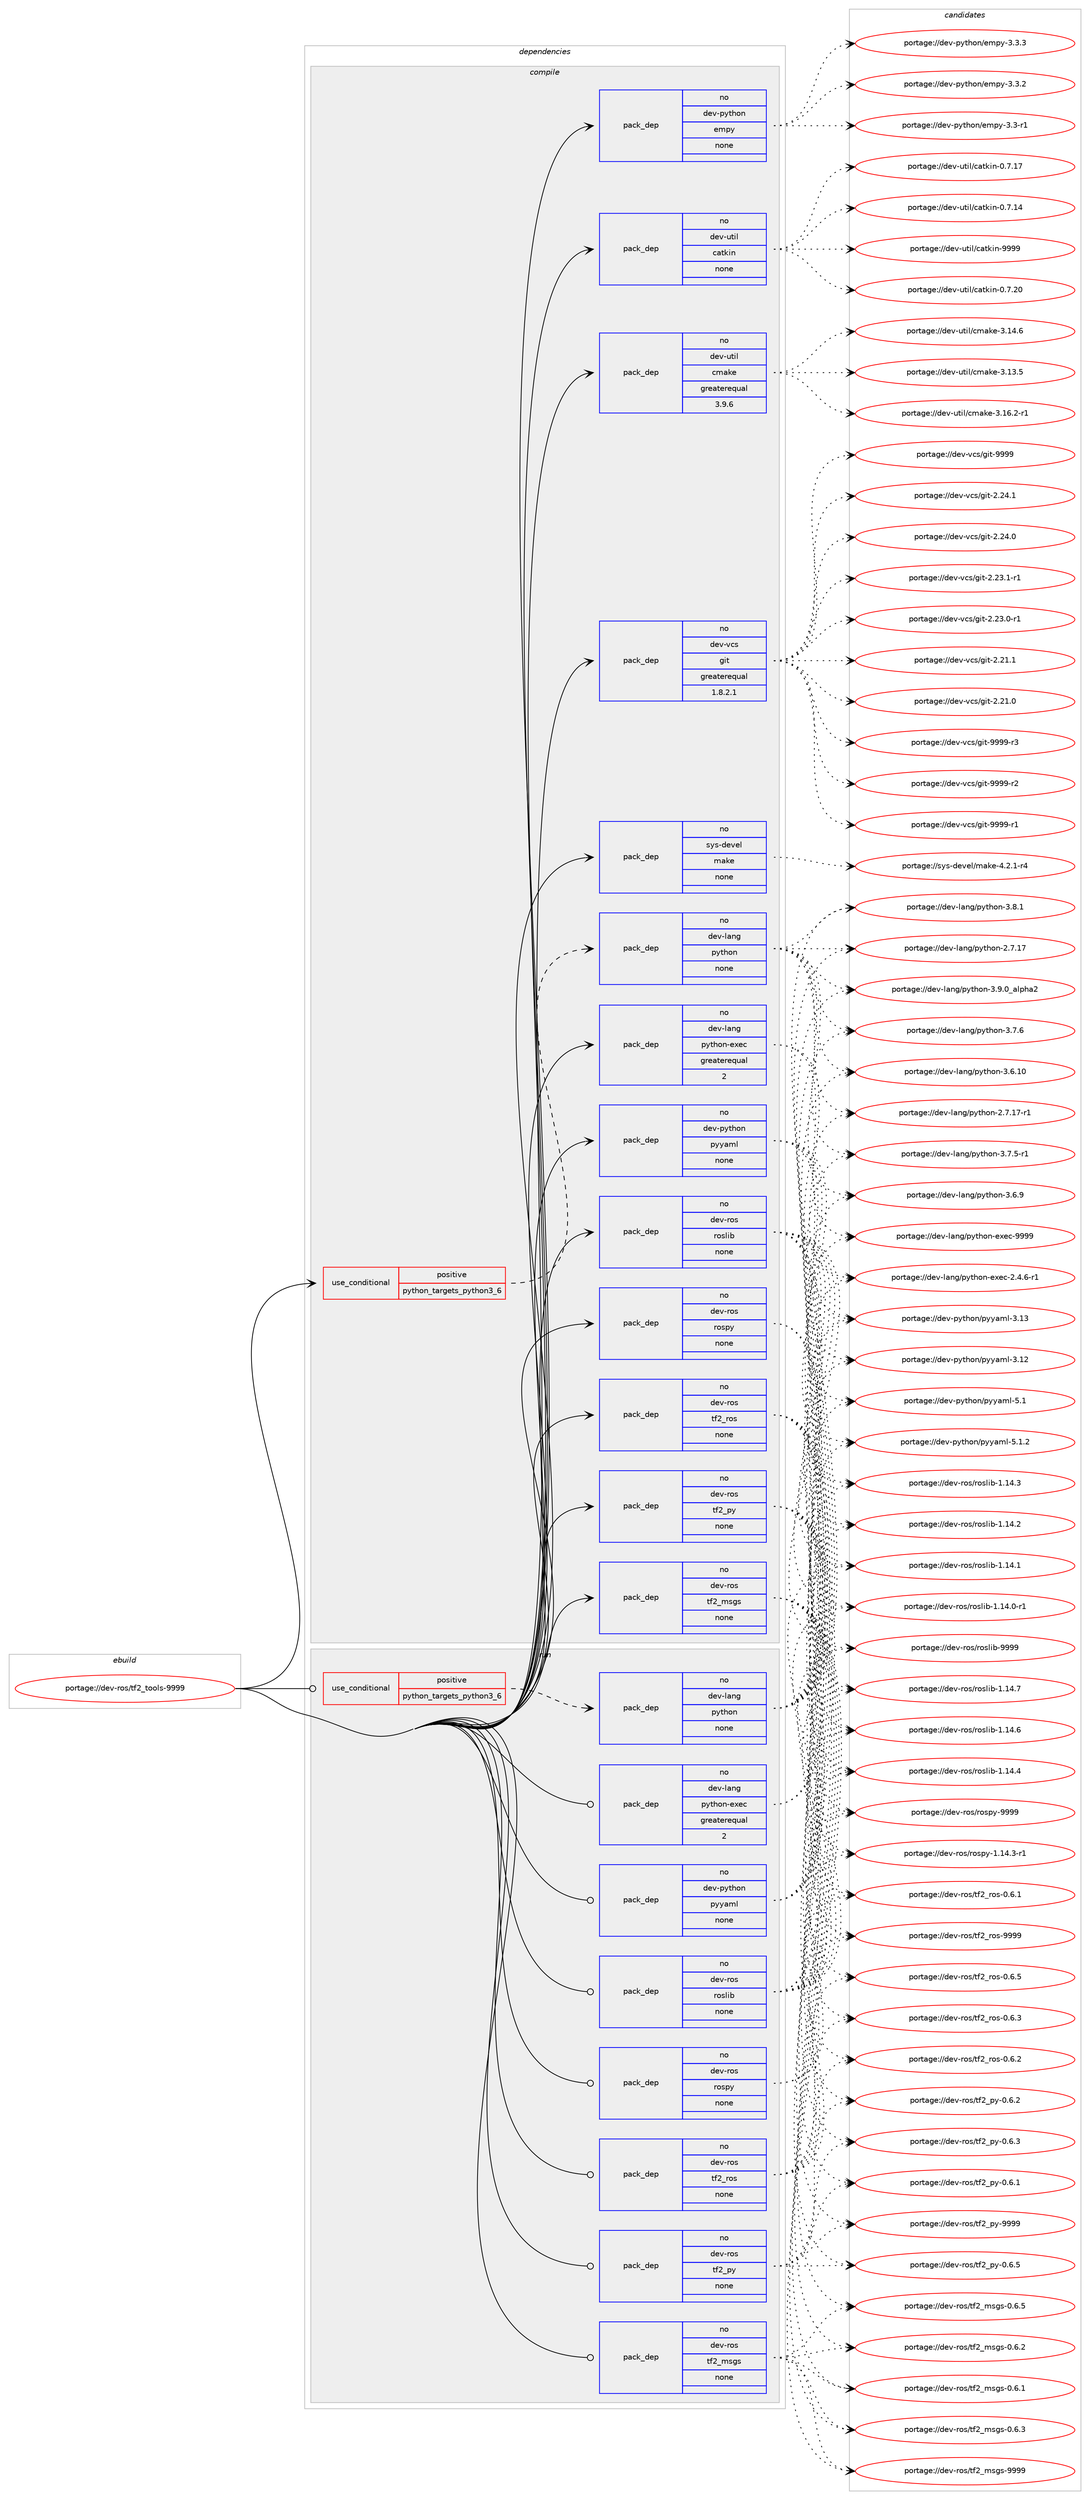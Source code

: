 digraph prolog {

# *************
# Graph options
# *************

newrank=true;
concentrate=true;
compound=true;
graph [rankdir=LR,fontname=Helvetica,fontsize=10,ranksep=1.5];#, ranksep=2.5, nodesep=0.2];
edge  [arrowhead=vee];
node  [fontname=Helvetica,fontsize=10];

# **********
# The ebuild
# **********

subgraph cluster_leftcol {
color=gray;
rank=same;
label=<<i>ebuild</i>>;
id [label="portage://dev-ros/tf2_tools-9999", color=red, width=4, href="../dev-ros/tf2_tools-9999.svg"];
}

# ****************
# The dependencies
# ****************

subgraph cluster_midcol {
color=gray;
label=<<i>dependencies</i>>;
subgraph cluster_compile {
fillcolor="#eeeeee";
style=filled;
label=<<i>compile</i>>;
subgraph cond95751 {
dependency374895 [label=<<TABLE BORDER="0" CELLBORDER="1" CELLSPACING="0" CELLPADDING="4"><TR><TD ROWSPAN="3" CELLPADDING="10">use_conditional</TD></TR><TR><TD>positive</TD></TR><TR><TD>python_targets_python3_6</TD></TR></TABLE>>, shape=none, color=red];
subgraph pack274291 {
dependency374896 [label=<<TABLE BORDER="0" CELLBORDER="1" CELLSPACING="0" CELLPADDING="4" WIDTH="220"><TR><TD ROWSPAN="6" CELLPADDING="30">pack_dep</TD></TR><TR><TD WIDTH="110">no</TD></TR><TR><TD>dev-lang</TD></TR><TR><TD>python</TD></TR><TR><TD>none</TD></TR><TR><TD></TD></TR></TABLE>>, shape=none, color=blue];
}
dependency374895:e -> dependency374896:w [weight=20,style="dashed",arrowhead="vee"];
}
id:e -> dependency374895:w [weight=20,style="solid",arrowhead="vee"];
subgraph pack274292 {
dependency374897 [label=<<TABLE BORDER="0" CELLBORDER="1" CELLSPACING="0" CELLPADDING="4" WIDTH="220"><TR><TD ROWSPAN="6" CELLPADDING="30">pack_dep</TD></TR><TR><TD WIDTH="110">no</TD></TR><TR><TD>dev-lang</TD></TR><TR><TD>python-exec</TD></TR><TR><TD>greaterequal</TD></TR><TR><TD>2</TD></TR></TABLE>>, shape=none, color=blue];
}
id:e -> dependency374897:w [weight=20,style="solid",arrowhead="vee"];
subgraph pack274293 {
dependency374898 [label=<<TABLE BORDER="0" CELLBORDER="1" CELLSPACING="0" CELLPADDING="4" WIDTH="220"><TR><TD ROWSPAN="6" CELLPADDING="30">pack_dep</TD></TR><TR><TD WIDTH="110">no</TD></TR><TR><TD>dev-python</TD></TR><TR><TD>empy</TD></TR><TR><TD>none</TD></TR><TR><TD></TD></TR></TABLE>>, shape=none, color=blue];
}
id:e -> dependency374898:w [weight=20,style="solid",arrowhead="vee"];
subgraph pack274294 {
dependency374899 [label=<<TABLE BORDER="0" CELLBORDER="1" CELLSPACING="0" CELLPADDING="4" WIDTH="220"><TR><TD ROWSPAN="6" CELLPADDING="30">pack_dep</TD></TR><TR><TD WIDTH="110">no</TD></TR><TR><TD>dev-python</TD></TR><TR><TD>pyyaml</TD></TR><TR><TD>none</TD></TR><TR><TD></TD></TR></TABLE>>, shape=none, color=blue];
}
id:e -> dependency374899:w [weight=20,style="solid",arrowhead="vee"];
subgraph pack274295 {
dependency374900 [label=<<TABLE BORDER="0" CELLBORDER="1" CELLSPACING="0" CELLPADDING="4" WIDTH="220"><TR><TD ROWSPAN="6" CELLPADDING="30">pack_dep</TD></TR><TR><TD WIDTH="110">no</TD></TR><TR><TD>dev-ros</TD></TR><TR><TD>roslib</TD></TR><TR><TD>none</TD></TR><TR><TD></TD></TR></TABLE>>, shape=none, color=blue];
}
id:e -> dependency374900:w [weight=20,style="solid",arrowhead="vee"];
subgraph pack274296 {
dependency374901 [label=<<TABLE BORDER="0" CELLBORDER="1" CELLSPACING="0" CELLPADDING="4" WIDTH="220"><TR><TD ROWSPAN="6" CELLPADDING="30">pack_dep</TD></TR><TR><TD WIDTH="110">no</TD></TR><TR><TD>dev-ros</TD></TR><TR><TD>rospy</TD></TR><TR><TD>none</TD></TR><TR><TD></TD></TR></TABLE>>, shape=none, color=blue];
}
id:e -> dependency374901:w [weight=20,style="solid",arrowhead="vee"];
subgraph pack274297 {
dependency374902 [label=<<TABLE BORDER="0" CELLBORDER="1" CELLSPACING="0" CELLPADDING="4" WIDTH="220"><TR><TD ROWSPAN="6" CELLPADDING="30">pack_dep</TD></TR><TR><TD WIDTH="110">no</TD></TR><TR><TD>dev-ros</TD></TR><TR><TD>tf2_msgs</TD></TR><TR><TD>none</TD></TR><TR><TD></TD></TR></TABLE>>, shape=none, color=blue];
}
id:e -> dependency374902:w [weight=20,style="solid",arrowhead="vee"];
subgraph pack274298 {
dependency374903 [label=<<TABLE BORDER="0" CELLBORDER="1" CELLSPACING="0" CELLPADDING="4" WIDTH="220"><TR><TD ROWSPAN="6" CELLPADDING="30">pack_dep</TD></TR><TR><TD WIDTH="110">no</TD></TR><TR><TD>dev-ros</TD></TR><TR><TD>tf2_py</TD></TR><TR><TD>none</TD></TR><TR><TD></TD></TR></TABLE>>, shape=none, color=blue];
}
id:e -> dependency374903:w [weight=20,style="solid",arrowhead="vee"];
subgraph pack274299 {
dependency374904 [label=<<TABLE BORDER="0" CELLBORDER="1" CELLSPACING="0" CELLPADDING="4" WIDTH="220"><TR><TD ROWSPAN="6" CELLPADDING="30">pack_dep</TD></TR><TR><TD WIDTH="110">no</TD></TR><TR><TD>dev-ros</TD></TR><TR><TD>tf2_ros</TD></TR><TR><TD>none</TD></TR><TR><TD></TD></TR></TABLE>>, shape=none, color=blue];
}
id:e -> dependency374904:w [weight=20,style="solid",arrowhead="vee"];
subgraph pack274300 {
dependency374905 [label=<<TABLE BORDER="0" CELLBORDER="1" CELLSPACING="0" CELLPADDING="4" WIDTH="220"><TR><TD ROWSPAN="6" CELLPADDING="30">pack_dep</TD></TR><TR><TD WIDTH="110">no</TD></TR><TR><TD>dev-util</TD></TR><TR><TD>catkin</TD></TR><TR><TD>none</TD></TR><TR><TD></TD></TR></TABLE>>, shape=none, color=blue];
}
id:e -> dependency374905:w [weight=20,style="solid",arrowhead="vee"];
subgraph pack274301 {
dependency374906 [label=<<TABLE BORDER="0" CELLBORDER="1" CELLSPACING="0" CELLPADDING="4" WIDTH="220"><TR><TD ROWSPAN="6" CELLPADDING="30">pack_dep</TD></TR><TR><TD WIDTH="110">no</TD></TR><TR><TD>dev-util</TD></TR><TR><TD>cmake</TD></TR><TR><TD>greaterequal</TD></TR><TR><TD>3.9.6</TD></TR></TABLE>>, shape=none, color=blue];
}
id:e -> dependency374906:w [weight=20,style="solid",arrowhead="vee"];
subgraph pack274302 {
dependency374907 [label=<<TABLE BORDER="0" CELLBORDER="1" CELLSPACING="0" CELLPADDING="4" WIDTH="220"><TR><TD ROWSPAN="6" CELLPADDING="30">pack_dep</TD></TR><TR><TD WIDTH="110">no</TD></TR><TR><TD>dev-vcs</TD></TR><TR><TD>git</TD></TR><TR><TD>greaterequal</TD></TR><TR><TD>1.8.2.1</TD></TR></TABLE>>, shape=none, color=blue];
}
id:e -> dependency374907:w [weight=20,style="solid",arrowhead="vee"];
subgraph pack274303 {
dependency374908 [label=<<TABLE BORDER="0" CELLBORDER="1" CELLSPACING="0" CELLPADDING="4" WIDTH="220"><TR><TD ROWSPAN="6" CELLPADDING="30">pack_dep</TD></TR><TR><TD WIDTH="110">no</TD></TR><TR><TD>sys-devel</TD></TR><TR><TD>make</TD></TR><TR><TD>none</TD></TR><TR><TD></TD></TR></TABLE>>, shape=none, color=blue];
}
id:e -> dependency374908:w [weight=20,style="solid",arrowhead="vee"];
}
subgraph cluster_compileandrun {
fillcolor="#eeeeee";
style=filled;
label=<<i>compile and run</i>>;
}
subgraph cluster_run {
fillcolor="#eeeeee";
style=filled;
label=<<i>run</i>>;
subgraph cond95752 {
dependency374909 [label=<<TABLE BORDER="0" CELLBORDER="1" CELLSPACING="0" CELLPADDING="4"><TR><TD ROWSPAN="3" CELLPADDING="10">use_conditional</TD></TR><TR><TD>positive</TD></TR><TR><TD>python_targets_python3_6</TD></TR></TABLE>>, shape=none, color=red];
subgraph pack274304 {
dependency374910 [label=<<TABLE BORDER="0" CELLBORDER="1" CELLSPACING="0" CELLPADDING="4" WIDTH="220"><TR><TD ROWSPAN="6" CELLPADDING="30">pack_dep</TD></TR><TR><TD WIDTH="110">no</TD></TR><TR><TD>dev-lang</TD></TR><TR><TD>python</TD></TR><TR><TD>none</TD></TR><TR><TD></TD></TR></TABLE>>, shape=none, color=blue];
}
dependency374909:e -> dependency374910:w [weight=20,style="dashed",arrowhead="vee"];
}
id:e -> dependency374909:w [weight=20,style="solid",arrowhead="odot"];
subgraph pack274305 {
dependency374911 [label=<<TABLE BORDER="0" CELLBORDER="1" CELLSPACING="0" CELLPADDING="4" WIDTH="220"><TR><TD ROWSPAN="6" CELLPADDING="30">pack_dep</TD></TR><TR><TD WIDTH="110">no</TD></TR><TR><TD>dev-lang</TD></TR><TR><TD>python-exec</TD></TR><TR><TD>greaterequal</TD></TR><TR><TD>2</TD></TR></TABLE>>, shape=none, color=blue];
}
id:e -> dependency374911:w [weight=20,style="solid",arrowhead="odot"];
subgraph pack274306 {
dependency374912 [label=<<TABLE BORDER="0" CELLBORDER="1" CELLSPACING="0" CELLPADDING="4" WIDTH="220"><TR><TD ROWSPAN="6" CELLPADDING="30">pack_dep</TD></TR><TR><TD WIDTH="110">no</TD></TR><TR><TD>dev-python</TD></TR><TR><TD>pyyaml</TD></TR><TR><TD>none</TD></TR><TR><TD></TD></TR></TABLE>>, shape=none, color=blue];
}
id:e -> dependency374912:w [weight=20,style="solid",arrowhead="odot"];
subgraph pack274307 {
dependency374913 [label=<<TABLE BORDER="0" CELLBORDER="1" CELLSPACING="0" CELLPADDING="4" WIDTH="220"><TR><TD ROWSPAN="6" CELLPADDING="30">pack_dep</TD></TR><TR><TD WIDTH="110">no</TD></TR><TR><TD>dev-ros</TD></TR><TR><TD>roslib</TD></TR><TR><TD>none</TD></TR><TR><TD></TD></TR></TABLE>>, shape=none, color=blue];
}
id:e -> dependency374913:w [weight=20,style="solid",arrowhead="odot"];
subgraph pack274308 {
dependency374914 [label=<<TABLE BORDER="0" CELLBORDER="1" CELLSPACING="0" CELLPADDING="4" WIDTH="220"><TR><TD ROWSPAN="6" CELLPADDING="30">pack_dep</TD></TR><TR><TD WIDTH="110">no</TD></TR><TR><TD>dev-ros</TD></TR><TR><TD>rospy</TD></TR><TR><TD>none</TD></TR><TR><TD></TD></TR></TABLE>>, shape=none, color=blue];
}
id:e -> dependency374914:w [weight=20,style="solid",arrowhead="odot"];
subgraph pack274309 {
dependency374915 [label=<<TABLE BORDER="0" CELLBORDER="1" CELLSPACING="0" CELLPADDING="4" WIDTH="220"><TR><TD ROWSPAN="6" CELLPADDING="30">pack_dep</TD></TR><TR><TD WIDTH="110">no</TD></TR><TR><TD>dev-ros</TD></TR><TR><TD>tf2_msgs</TD></TR><TR><TD>none</TD></TR><TR><TD></TD></TR></TABLE>>, shape=none, color=blue];
}
id:e -> dependency374915:w [weight=20,style="solid",arrowhead="odot"];
subgraph pack274310 {
dependency374916 [label=<<TABLE BORDER="0" CELLBORDER="1" CELLSPACING="0" CELLPADDING="4" WIDTH="220"><TR><TD ROWSPAN="6" CELLPADDING="30">pack_dep</TD></TR><TR><TD WIDTH="110">no</TD></TR><TR><TD>dev-ros</TD></TR><TR><TD>tf2_py</TD></TR><TR><TD>none</TD></TR><TR><TD></TD></TR></TABLE>>, shape=none, color=blue];
}
id:e -> dependency374916:w [weight=20,style="solid",arrowhead="odot"];
subgraph pack274311 {
dependency374917 [label=<<TABLE BORDER="0" CELLBORDER="1" CELLSPACING="0" CELLPADDING="4" WIDTH="220"><TR><TD ROWSPAN="6" CELLPADDING="30">pack_dep</TD></TR><TR><TD WIDTH="110">no</TD></TR><TR><TD>dev-ros</TD></TR><TR><TD>tf2_ros</TD></TR><TR><TD>none</TD></TR><TR><TD></TD></TR></TABLE>>, shape=none, color=blue];
}
id:e -> dependency374917:w [weight=20,style="solid",arrowhead="odot"];
}
}

# **************
# The candidates
# **************

subgraph cluster_choices {
rank=same;
color=gray;
label=<<i>candidates</i>>;

subgraph choice274291 {
color=black;
nodesep=1;
choice10010111845108971101034711212111610411111045514657464895971081121049750 [label="portage://dev-lang/python-3.9.0_alpha2", color=red, width=4,href="../dev-lang/python-3.9.0_alpha2.svg"];
choice100101118451089711010347112121116104111110455146564649 [label="portage://dev-lang/python-3.8.1", color=red, width=4,href="../dev-lang/python-3.8.1.svg"];
choice100101118451089711010347112121116104111110455146554654 [label="portage://dev-lang/python-3.7.6", color=red, width=4,href="../dev-lang/python-3.7.6.svg"];
choice1001011184510897110103471121211161041111104551465546534511449 [label="portage://dev-lang/python-3.7.5-r1", color=red, width=4,href="../dev-lang/python-3.7.5-r1.svg"];
choice100101118451089711010347112121116104111110455146544657 [label="portage://dev-lang/python-3.6.9", color=red, width=4,href="../dev-lang/python-3.6.9.svg"];
choice10010111845108971101034711212111610411111045514654464948 [label="portage://dev-lang/python-3.6.10", color=red, width=4,href="../dev-lang/python-3.6.10.svg"];
choice100101118451089711010347112121116104111110455046554649554511449 [label="portage://dev-lang/python-2.7.17-r1", color=red, width=4,href="../dev-lang/python-2.7.17-r1.svg"];
choice10010111845108971101034711212111610411111045504655464955 [label="portage://dev-lang/python-2.7.17", color=red, width=4,href="../dev-lang/python-2.7.17.svg"];
dependency374896:e -> choice10010111845108971101034711212111610411111045514657464895971081121049750:w [style=dotted,weight="100"];
dependency374896:e -> choice100101118451089711010347112121116104111110455146564649:w [style=dotted,weight="100"];
dependency374896:e -> choice100101118451089711010347112121116104111110455146554654:w [style=dotted,weight="100"];
dependency374896:e -> choice1001011184510897110103471121211161041111104551465546534511449:w [style=dotted,weight="100"];
dependency374896:e -> choice100101118451089711010347112121116104111110455146544657:w [style=dotted,weight="100"];
dependency374896:e -> choice10010111845108971101034711212111610411111045514654464948:w [style=dotted,weight="100"];
dependency374896:e -> choice100101118451089711010347112121116104111110455046554649554511449:w [style=dotted,weight="100"];
dependency374896:e -> choice10010111845108971101034711212111610411111045504655464955:w [style=dotted,weight="100"];
}
subgraph choice274292 {
color=black;
nodesep=1;
choice10010111845108971101034711212111610411111045101120101994557575757 [label="portage://dev-lang/python-exec-9999", color=red, width=4,href="../dev-lang/python-exec-9999.svg"];
choice10010111845108971101034711212111610411111045101120101994550465246544511449 [label="portage://dev-lang/python-exec-2.4.6-r1", color=red, width=4,href="../dev-lang/python-exec-2.4.6-r1.svg"];
dependency374897:e -> choice10010111845108971101034711212111610411111045101120101994557575757:w [style=dotted,weight="100"];
dependency374897:e -> choice10010111845108971101034711212111610411111045101120101994550465246544511449:w [style=dotted,weight="100"];
}
subgraph choice274293 {
color=black;
nodesep=1;
choice1001011184511212111610411111047101109112121455146514651 [label="portage://dev-python/empy-3.3.3", color=red, width=4,href="../dev-python/empy-3.3.3.svg"];
choice1001011184511212111610411111047101109112121455146514650 [label="portage://dev-python/empy-3.3.2", color=red, width=4,href="../dev-python/empy-3.3.2.svg"];
choice1001011184511212111610411111047101109112121455146514511449 [label="portage://dev-python/empy-3.3-r1", color=red, width=4,href="../dev-python/empy-3.3-r1.svg"];
dependency374898:e -> choice1001011184511212111610411111047101109112121455146514651:w [style=dotted,weight="100"];
dependency374898:e -> choice1001011184511212111610411111047101109112121455146514650:w [style=dotted,weight="100"];
dependency374898:e -> choice1001011184511212111610411111047101109112121455146514511449:w [style=dotted,weight="100"];
}
subgraph choice274294 {
color=black;
nodesep=1;
choice100101118451121211161041111104711212112197109108455346494650 [label="portage://dev-python/pyyaml-5.1.2", color=red, width=4,href="../dev-python/pyyaml-5.1.2.svg"];
choice10010111845112121116104111110471121211219710910845534649 [label="portage://dev-python/pyyaml-5.1", color=red, width=4,href="../dev-python/pyyaml-5.1.svg"];
choice1001011184511212111610411111047112121121971091084551464951 [label="portage://dev-python/pyyaml-3.13", color=red, width=4,href="../dev-python/pyyaml-3.13.svg"];
choice1001011184511212111610411111047112121121971091084551464950 [label="portage://dev-python/pyyaml-3.12", color=red, width=4,href="../dev-python/pyyaml-3.12.svg"];
dependency374899:e -> choice100101118451121211161041111104711212112197109108455346494650:w [style=dotted,weight="100"];
dependency374899:e -> choice10010111845112121116104111110471121211219710910845534649:w [style=dotted,weight="100"];
dependency374899:e -> choice1001011184511212111610411111047112121121971091084551464951:w [style=dotted,weight="100"];
dependency374899:e -> choice1001011184511212111610411111047112121121971091084551464950:w [style=dotted,weight="100"];
}
subgraph choice274295 {
color=black;
nodesep=1;
choice1001011184511411111547114111115108105984557575757 [label="portage://dev-ros/roslib-9999", color=red, width=4,href="../dev-ros/roslib-9999.svg"];
choice10010111845114111115471141111151081059845494649524655 [label="portage://dev-ros/roslib-1.14.7", color=red, width=4,href="../dev-ros/roslib-1.14.7.svg"];
choice10010111845114111115471141111151081059845494649524654 [label="portage://dev-ros/roslib-1.14.6", color=red, width=4,href="../dev-ros/roslib-1.14.6.svg"];
choice10010111845114111115471141111151081059845494649524652 [label="portage://dev-ros/roslib-1.14.4", color=red, width=4,href="../dev-ros/roslib-1.14.4.svg"];
choice10010111845114111115471141111151081059845494649524651 [label="portage://dev-ros/roslib-1.14.3", color=red, width=4,href="../dev-ros/roslib-1.14.3.svg"];
choice10010111845114111115471141111151081059845494649524650 [label="portage://dev-ros/roslib-1.14.2", color=red, width=4,href="../dev-ros/roslib-1.14.2.svg"];
choice10010111845114111115471141111151081059845494649524649 [label="portage://dev-ros/roslib-1.14.1", color=red, width=4,href="../dev-ros/roslib-1.14.1.svg"];
choice100101118451141111154711411111510810598454946495246484511449 [label="portage://dev-ros/roslib-1.14.0-r1", color=red, width=4,href="../dev-ros/roslib-1.14.0-r1.svg"];
dependency374900:e -> choice1001011184511411111547114111115108105984557575757:w [style=dotted,weight="100"];
dependency374900:e -> choice10010111845114111115471141111151081059845494649524655:w [style=dotted,weight="100"];
dependency374900:e -> choice10010111845114111115471141111151081059845494649524654:w [style=dotted,weight="100"];
dependency374900:e -> choice10010111845114111115471141111151081059845494649524652:w [style=dotted,weight="100"];
dependency374900:e -> choice10010111845114111115471141111151081059845494649524651:w [style=dotted,weight="100"];
dependency374900:e -> choice10010111845114111115471141111151081059845494649524650:w [style=dotted,weight="100"];
dependency374900:e -> choice10010111845114111115471141111151081059845494649524649:w [style=dotted,weight="100"];
dependency374900:e -> choice100101118451141111154711411111510810598454946495246484511449:w [style=dotted,weight="100"];
}
subgraph choice274296 {
color=black;
nodesep=1;
choice10010111845114111115471141111151121214557575757 [label="portage://dev-ros/rospy-9999", color=red, width=4,href="../dev-ros/rospy-9999.svg"];
choice1001011184511411111547114111115112121454946495246514511449 [label="portage://dev-ros/rospy-1.14.3-r1", color=red, width=4,href="../dev-ros/rospy-1.14.3-r1.svg"];
dependency374901:e -> choice10010111845114111115471141111151121214557575757:w [style=dotted,weight="100"];
dependency374901:e -> choice1001011184511411111547114111115112121454946495246514511449:w [style=dotted,weight="100"];
}
subgraph choice274297 {
color=black;
nodesep=1;
choice100101118451141111154711610250951091151031154557575757 [label="portage://dev-ros/tf2_msgs-9999", color=red, width=4,href="../dev-ros/tf2_msgs-9999.svg"];
choice10010111845114111115471161025095109115103115454846544653 [label="portage://dev-ros/tf2_msgs-0.6.5", color=red, width=4,href="../dev-ros/tf2_msgs-0.6.5.svg"];
choice10010111845114111115471161025095109115103115454846544651 [label="portage://dev-ros/tf2_msgs-0.6.3", color=red, width=4,href="../dev-ros/tf2_msgs-0.6.3.svg"];
choice10010111845114111115471161025095109115103115454846544650 [label="portage://dev-ros/tf2_msgs-0.6.2", color=red, width=4,href="../dev-ros/tf2_msgs-0.6.2.svg"];
choice10010111845114111115471161025095109115103115454846544649 [label="portage://dev-ros/tf2_msgs-0.6.1", color=red, width=4,href="../dev-ros/tf2_msgs-0.6.1.svg"];
dependency374902:e -> choice100101118451141111154711610250951091151031154557575757:w [style=dotted,weight="100"];
dependency374902:e -> choice10010111845114111115471161025095109115103115454846544653:w [style=dotted,weight="100"];
dependency374902:e -> choice10010111845114111115471161025095109115103115454846544651:w [style=dotted,weight="100"];
dependency374902:e -> choice10010111845114111115471161025095109115103115454846544650:w [style=dotted,weight="100"];
dependency374902:e -> choice10010111845114111115471161025095109115103115454846544649:w [style=dotted,weight="100"];
}
subgraph choice274298 {
color=black;
nodesep=1;
choice100101118451141111154711610250951121214557575757 [label="portage://dev-ros/tf2_py-9999", color=red, width=4,href="../dev-ros/tf2_py-9999.svg"];
choice10010111845114111115471161025095112121454846544653 [label="portage://dev-ros/tf2_py-0.6.5", color=red, width=4,href="../dev-ros/tf2_py-0.6.5.svg"];
choice10010111845114111115471161025095112121454846544651 [label="portage://dev-ros/tf2_py-0.6.3", color=red, width=4,href="../dev-ros/tf2_py-0.6.3.svg"];
choice10010111845114111115471161025095112121454846544650 [label="portage://dev-ros/tf2_py-0.6.2", color=red, width=4,href="../dev-ros/tf2_py-0.6.2.svg"];
choice10010111845114111115471161025095112121454846544649 [label="portage://dev-ros/tf2_py-0.6.1", color=red, width=4,href="../dev-ros/tf2_py-0.6.1.svg"];
dependency374903:e -> choice100101118451141111154711610250951121214557575757:w [style=dotted,weight="100"];
dependency374903:e -> choice10010111845114111115471161025095112121454846544653:w [style=dotted,weight="100"];
dependency374903:e -> choice10010111845114111115471161025095112121454846544651:w [style=dotted,weight="100"];
dependency374903:e -> choice10010111845114111115471161025095112121454846544650:w [style=dotted,weight="100"];
dependency374903:e -> choice10010111845114111115471161025095112121454846544649:w [style=dotted,weight="100"];
}
subgraph choice274299 {
color=black;
nodesep=1;
choice100101118451141111154711610250951141111154557575757 [label="portage://dev-ros/tf2_ros-9999", color=red, width=4,href="../dev-ros/tf2_ros-9999.svg"];
choice10010111845114111115471161025095114111115454846544653 [label="portage://dev-ros/tf2_ros-0.6.5", color=red, width=4,href="../dev-ros/tf2_ros-0.6.5.svg"];
choice10010111845114111115471161025095114111115454846544651 [label="portage://dev-ros/tf2_ros-0.6.3", color=red, width=4,href="../dev-ros/tf2_ros-0.6.3.svg"];
choice10010111845114111115471161025095114111115454846544650 [label="portage://dev-ros/tf2_ros-0.6.2", color=red, width=4,href="../dev-ros/tf2_ros-0.6.2.svg"];
choice10010111845114111115471161025095114111115454846544649 [label="portage://dev-ros/tf2_ros-0.6.1", color=red, width=4,href="../dev-ros/tf2_ros-0.6.1.svg"];
dependency374904:e -> choice100101118451141111154711610250951141111154557575757:w [style=dotted,weight="100"];
dependency374904:e -> choice10010111845114111115471161025095114111115454846544653:w [style=dotted,weight="100"];
dependency374904:e -> choice10010111845114111115471161025095114111115454846544651:w [style=dotted,weight="100"];
dependency374904:e -> choice10010111845114111115471161025095114111115454846544650:w [style=dotted,weight="100"];
dependency374904:e -> choice10010111845114111115471161025095114111115454846544649:w [style=dotted,weight="100"];
}
subgraph choice274300 {
color=black;
nodesep=1;
choice100101118451171161051084799971161071051104557575757 [label="portage://dev-util/catkin-9999", color=red, width=4,href="../dev-util/catkin-9999.svg"];
choice1001011184511711610510847999711610710511045484655465048 [label="portage://dev-util/catkin-0.7.20", color=red, width=4,href="../dev-util/catkin-0.7.20.svg"];
choice1001011184511711610510847999711610710511045484655464955 [label="portage://dev-util/catkin-0.7.17", color=red, width=4,href="../dev-util/catkin-0.7.17.svg"];
choice1001011184511711610510847999711610710511045484655464952 [label="portage://dev-util/catkin-0.7.14", color=red, width=4,href="../dev-util/catkin-0.7.14.svg"];
dependency374905:e -> choice100101118451171161051084799971161071051104557575757:w [style=dotted,weight="100"];
dependency374905:e -> choice1001011184511711610510847999711610710511045484655465048:w [style=dotted,weight="100"];
dependency374905:e -> choice1001011184511711610510847999711610710511045484655464955:w [style=dotted,weight="100"];
dependency374905:e -> choice1001011184511711610510847999711610710511045484655464952:w [style=dotted,weight="100"];
}
subgraph choice274301 {
color=black;
nodesep=1;
choice10010111845117116105108479910997107101455146495446504511449 [label="portage://dev-util/cmake-3.16.2-r1", color=red, width=4,href="../dev-util/cmake-3.16.2-r1.svg"];
choice1001011184511711610510847991099710710145514649524654 [label="portage://dev-util/cmake-3.14.6", color=red, width=4,href="../dev-util/cmake-3.14.6.svg"];
choice1001011184511711610510847991099710710145514649514653 [label="portage://dev-util/cmake-3.13.5", color=red, width=4,href="../dev-util/cmake-3.13.5.svg"];
dependency374906:e -> choice10010111845117116105108479910997107101455146495446504511449:w [style=dotted,weight="100"];
dependency374906:e -> choice1001011184511711610510847991099710710145514649524654:w [style=dotted,weight="100"];
dependency374906:e -> choice1001011184511711610510847991099710710145514649514653:w [style=dotted,weight="100"];
}
subgraph choice274302 {
color=black;
nodesep=1;
choice10010111845118991154710310511645575757574511451 [label="portage://dev-vcs/git-9999-r3", color=red, width=4,href="../dev-vcs/git-9999-r3.svg"];
choice10010111845118991154710310511645575757574511450 [label="portage://dev-vcs/git-9999-r2", color=red, width=4,href="../dev-vcs/git-9999-r2.svg"];
choice10010111845118991154710310511645575757574511449 [label="portage://dev-vcs/git-9999-r1", color=red, width=4,href="../dev-vcs/git-9999-r1.svg"];
choice1001011184511899115471031051164557575757 [label="portage://dev-vcs/git-9999", color=red, width=4,href="../dev-vcs/git-9999.svg"];
choice10010111845118991154710310511645504650524649 [label="portage://dev-vcs/git-2.24.1", color=red, width=4,href="../dev-vcs/git-2.24.1.svg"];
choice10010111845118991154710310511645504650524648 [label="portage://dev-vcs/git-2.24.0", color=red, width=4,href="../dev-vcs/git-2.24.0.svg"];
choice100101118451189911547103105116455046505146494511449 [label="portage://dev-vcs/git-2.23.1-r1", color=red, width=4,href="../dev-vcs/git-2.23.1-r1.svg"];
choice100101118451189911547103105116455046505146484511449 [label="portage://dev-vcs/git-2.23.0-r1", color=red, width=4,href="../dev-vcs/git-2.23.0-r1.svg"];
choice10010111845118991154710310511645504650494649 [label="portage://dev-vcs/git-2.21.1", color=red, width=4,href="../dev-vcs/git-2.21.1.svg"];
choice10010111845118991154710310511645504650494648 [label="portage://dev-vcs/git-2.21.0", color=red, width=4,href="../dev-vcs/git-2.21.0.svg"];
dependency374907:e -> choice10010111845118991154710310511645575757574511451:w [style=dotted,weight="100"];
dependency374907:e -> choice10010111845118991154710310511645575757574511450:w [style=dotted,weight="100"];
dependency374907:e -> choice10010111845118991154710310511645575757574511449:w [style=dotted,weight="100"];
dependency374907:e -> choice1001011184511899115471031051164557575757:w [style=dotted,weight="100"];
dependency374907:e -> choice10010111845118991154710310511645504650524649:w [style=dotted,weight="100"];
dependency374907:e -> choice10010111845118991154710310511645504650524648:w [style=dotted,weight="100"];
dependency374907:e -> choice100101118451189911547103105116455046505146494511449:w [style=dotted,weight="100"];
dependency374907:e -> choice100101118451189911547103105116455046505146484511449:w [style=dotted,weight="100"];
dependency374907:e -> choice10010111845118991154710310511645504650494649:w [style=dotted,weight="100"];
dependency374907:e -> choice10010111845118991154710310511645504650494648:w [style=dotted,weight="100"];
}
subgraph choice274303 {
color=black;
nodesep=1;
choice1151211154510010111810110847109971071014552465046494511452 [label="portage://sys-devel/make-4.2.1-r4", color=red, width=4,href="../sys-devel/make-4.2.1-r4.svg"];
dependency374908:e -> choice1151211154510010111810110847109971071014552465046494511452:w [style=dotted,weight="100"];
}
subgraph choice274304 {
color=black;
nodesep=1;
choice10010111845108971101034711212111610411111045514657464895971081121049750 [label="portage://dev-lang/python-3.9.0_alpha2", color=red, width=4,href="../dev-lang/python-3.9.0_alpha2.svg"];
choice100101118451089711010347112121116104111110455146564649 [label="portage://dev-lang/python-3.8.1", color=red, width=4,href="../dev-lang/python-3.8.1.svg"];
choice100101118451089711010347112121116104111110455146554654 [label="portage://dev-lang/python-3.7.6", color=red, width=4,href="../dev-lang/python-3.7.6.svg"];
choice1001011184510897110103471121211161041111104551465546534511449 [label="portage://dev-lang/python-3.7.5-r1", color=red, width=4,href="../dev-lang/python-3.7.5-r1.svg"];
choice100101118451089711010347112121116104111110455146544657 [label="portage://dev-lang/python-3.6.9", color=red, width=4,href="../dev-lang/python-3.6.9.svg"];
choice10010111845108971101034711212111610411111045514654464948 [label="portage://dev-lang/python-3.6.10", color=red, width=4,href="../dev-lang/python-3.6.10.svg"];
choice100101118451089711010347112121116104111110455046554649554511449 [label="portage://dev-lang/python-2.7.17-r1", color=red, width=4,href="../dev-lang/python-2.7.17-r1.svg"];
choice10010111845108971101034711212111610411111045504655464955 [label="portage://dev-lang/python-2.7.17", color=red, width=4,href="../dev-lang/python-2.7.17.svg"];
dependency374910:e -> choice10010111845108971101034711212111610411111045514657464895971081121049750:w [style=dotted,weight="100"];
dependency374910:e -> choice100101118451089711010347112121116104111110455146564649:w [style=dotted,weight="100"];
dependency374910:e -> choice100101118451089711010347112121116104111110455146554654:w [style=dotted,weight="100"];
dependency374910:e -> choice1001011184510897110103471121211161041111104551465546534511449:w [style=dotted,weight="100"];
dependency374910:e -> choice100101118451089711010347112121116104111110455146544657:w [style=dotted,weight="100"];
dependency374910:e -> choice10010111845108971101034711212111610411111045514654464948:w [style=dotted,weight="100"];
dependency374910:e -> choice100101118451089711010347112121116104111110455046554649554511449:w [style=dotted,weight="100"];
dependency374910:e -> choice10010111845108971101034711212111610411111045504655464955:w [style=dotted,weight="100"];
}
subgraph choice274305 {
color=black;
nodesep=1;
choice10010111845108971101034711212111610411111045101120101994557575757 [label="portage://dev-lang/python-exec-9999", color=red, width=4,href="../dev-lang/python-exec-9999.svg"];
choice10010111845108971101034711212111610411111045101120101994550465246544511449 [label="portage://dev-lang/python-exec-2.4.6-r1", color=red, width=4,href="../dev-lang/python-exec-2.4.6-r1.svg"];
dependency374911:e -> choice10010111845108971101034711212111610411111045101120101994557575757:w [style=dotted,weight="100"];
dependency374911:e -> choice10010111845108971101034711212111610411111045101120101994550465246544511449:w [style=dotted,weight="100"];
}
subgraph choice274306 {
color=black;
nodesep=1;
choice100101118451121211161041111104711212112197109108455346494650 [label="portage://dev-python/pyyaml-5.1.2", color=red, width=4,href="../dev-python/pyyaml-5.1.2.svg"];
choice10010111845112121116104111110471121211219710910845534649 [label="portage://dev-python/pyyaml-5.1", color=red, width=4,href="../dev-python/pyyaml-5.1.svg"];
choice1001011184511212111610411111047112121121971091084551464951 [label="portage://dev-python/pyyaml-3.13", color=red, width=4,href="../dev-python/pyyaml-3.13.svg"];
choice1001011184511212111610411111047112121121971091084551464950 [label="portage://dev-python/pyyaml-3.12", color=red, width=4,href="../dev-python/pyyaml-3.12.svg"];
dependency374912:e -> choice100101118451121211161041111104711212112197109108455346494650:w [style=dotted,weight="100"];
dependency374912:e -> choice10010111845112121116104111110471121211219710910845534649:w [style=dotted,weight="100"];
dependency374912:e -> choice1001011184511212111610411111047112121121971091084551464951:w [style=dotted,weight="100"];
dependency374912:e -> choice1001011184511212111610411111047112121121971091084551464950:w [style=dotted,weight="100"];
}
subgraph choice274307 {
color=black;
nodesep=1;
choice1001011184511411111547114111115108105984557575757 [label="portage://dev-ros/roslib-9999", color=red, width=4,href="../dev-ros/roslib-9999.svg"];
choice10010111845114111115471141111151081059845494649524655 [label="portage://dev-ros/roslib-1.14.7", color=red, width=4,href="../dev-ros/roslib-1.14.7.svg"];
choice10010111845114111115471141111151081059845494649524654 [label="portage://dev-ros/roslib-1.14.6", color=red, width=4,href="../dev-ros/roslib-1.14.6.svg"];
choice10010111845114111115471141111151081059845494649524652 [label="portage://dev-ros/roslib-1.14.4", color=red, width=4,href="../dev-ros/roslib-1.14.4.svg"];
choice10010111845114111115471141111151081059845494649524651 [label="portage://dev-ros/roslib-1.14.3", color=red, width=4,href="../dev-ros/roslib-1.14.3.svg"];
choice10010111845114111115471141111151081059845494649524650 [label="portage://dev-ros/roslib-1.14.2", color=red, width=4,href="../dev-ros/roslib-1.14.2.svg"];
choice10010111845114111115471141111151081059845494649524649 [label="portage://dev-ros/roslib-1.14.1", color=red, width=4,href="../dev-ros/roslib-1.14.1.svg"];
choice100101118451141111154711411111510810598454946495246484511449 [label="portage://dev-ros/roslib-1.14.0-r1", color=red, width=4,href="../dev-ros/roslib-1.14.0-r1.svg"];
dependency374913:e -> choice1001011184511411111547114111115108105984557575757:w [style=dotted,weight="100"];
dependency374913:e -> choice10010111845114111115471141111151081059845494649524655:w [style=dotted,weight="100"];
dependency374913:e -> choice10010111845114111115471141111151081059845494649524654:w [style=dotted,weight="100"];
dependency374913:e -> choice10010111845114111115471141111151081059845494649524652:w [style=dotted,weight="100"];
dependency374913:e -> choice10010111845114111115471141111151081059845494649524651:w [style=dotted,weight="100"];
dependency374913:e -> choice10010111845114111115471141111151081059845494649524650:w [style=dotted,weight="100"];
dependency374913:e -> choice10010111845114111115471141111151081059845494649524649:w [style=dotted,weight="100"];
dependency374913:e -> choice100101118451141111154711411111510810598454946495246484511449:w [style=dotted,weight="100"];
}
subgraph choice274308 {
color=black;
nodesep=1;
choice10010111845114111115471141111151121214557575757 [label="portage://dev-ros/rospy-9999", color=red, width=4,href="../dev-ros/rospy-9999.svg"];
choice1001011184511411111547114111115112121454946495246514511449 [label="portage://dev-ros/rospy-1.14.3-r1", color=red, width=4,href="../dev-ros/rospy-1.14.3-r1.svg"];
dependency374914:e -> choice10010111845114111115471141111151121214557575757:w [style=dotted,weight="100"];
dependency374914:e -> choice1001011184511411111547114111115112121454946495246514511449:w [style=dotted,weight="100"];
}
subgraph choice274309 {
color=black;
nodesep=1;
choice100101118451141111154711610250951091151031154557575757 [label="portage://dev-ros/tf2_msgs-9999", color=red, width=4,href="../dev-ros/tf2_msgs-9999.svg"];
choice10010111845114111115471161025095109115103115454846544653 [label="portage://dev-ros/tf2_msgs-0.6.5", color=red, width=4,href="../dev-ros/tf2_msgs-0.6.5.svg"];
choice10010111845114111115471161025095109115103115454846544651 [label="portage://dev-ros/tf2_msgs-0.6.3", color=red, width=4,href="../dev-ros/tf2_msgs-0.6.3.svg"];
choice10010111845114111115471161025095109115103115454846544650 [label="portage://dev-ros/tf2_msgs-0.6.2", color=red, width=4,href="../dev-ros/tf2_msgs-0.6.2.svg"];
choice10010111845114111115471161025095109115103115454846544649 [label="portage://dev-ros/tf2_msgs-0.6.1", color=red, width=4,href="../dev-ros/tf2_msgs-0.6.1.svg"];
dependency374915:e -> choice100101118451141111154711610250951091151031154557575757:w [style=dotted,weight="100"];
dependency374915:e -> choice10010111845114111115471161025095109115103115454846544653:w [style=dotted,weight="100"];
dependency374915:e -> choice10010111845114111115471161025095109115103115454846544651:w [style=dotted,weight="100"];
dependency374915:e -> choice10010111845114111115471161025095109115103115454846544650:w [style=dotted,weight="100"];
dependency374915:e -> choice10010111845114111115471161025095109115103115454846544649:w [style=dotted,weight="100"];
}
subgraph choice274310 {
color=black;
nodesep=1;
choice100101118451141111154711610250951121214557575757 [label="portage://dev-ros/tf2_py-9999", color=red, width=4,href="../dev-ros/tf2_py-9999.svg"];
choice10010111845114111115471161025095112121454846544653 [label="portage://dev-ros/tf2_py-0.6.5", color=red, width=4,href="../dev-ros/tf2_py-0.6.5.svg"];
choice10010111845114111115471161025095112121454846544651 [label="portage://dev-ros/tf2_py-0.6.3", color=red, width=4,href="../dev-ros/tf2_py-0.6.3.svg"];
choice10010111845114111115471161025095112121454846544650 [label="portage://dev-ros/tf2_py-0.6.2", color=red, width=4,href="../dev-ros/tf2_py-0.6.2.svg"];
choice10010111845114111115471161025095112121454846544649 [label="portage://dev-ros/tf2_py-0.6.1", color=red, width=4,href="../dev-ros/tf2_py-0.6.1.svg"];
dependency374916:e -> choice100101118451141111154711610250951121214557575757:w [style=dotted,weight="100"];
dependency374916:e -> choice10010111845114111115471161025095112121454846544653:w [style=dotted,weight="100"];
dependency374916:e -> choice10010111845114111115471161025095112121454846544651:w [style=dotted,weight="100"];
dependency374916:e -> choice10010111845114111115471161025095112121454846544650:w [style=dotted,weight="100"];
dependency374916:e -> choice10010111845114111115471161025095112121454846544649:w [style=dotted,weight="100"];
}
subgraph choice274311 {
color=black;
nodesep=1;
choice100101118451141111154711610250951141111154557575757 [label="portage://dev-ros/tf2_ros-9999", color=red, width=4,href="../dev-ros/tf2_ros-9999.svg"];
choice10010111845114111115471161025095114111115454846544653 [label="portage://dev-ros/tf2_ros-0.6.5", color=red, width=4,href="../dev-ros/tf2_ros-0.6.5.svg"];
choice10010111845114111115471161025095114111115454846544651 [label="portage://dev-ros/tf2_ros-0.6.3", color=red, width=4,href="../dev-ros/tf2_ros-0.6.3.svg"];
choice10010111845114111115471161025095114111115454846544650 [label="portage://dev-ros/tf2_ros-0.6.2", color=red, width=4,href="../dev-ros/tf2_ros-0.6.2.svg"];
choice10010111845114111115471161025095114111115454846544649 [label="portage://dev-ros/tf2_ros-0.6.1", color=red, width=4,href="../dev-ros/tf2_ros-0.6.1.svg"];
dependency374917:e -> choice100101118451141111154711610250951141111154557575757:w [style=dotted,weight="100"];
dependency374917:e -> choice10010111845114111115471161025095114111115454846544653:w [style=dotted,weight="100"];
dependency374917:e -> choice10010111845114111115471161025095114111115454846544651:w [style=dotted,weight="100"];
dependency374917:e -> choice10010111845114111115471161025095114111115454846544650:w [style=dotted,weight="100"];
dependency374917:e -> choice10010111845114111115471161025095114111115454846544649:w [style=dotted,weight="100"];
}
}

}
